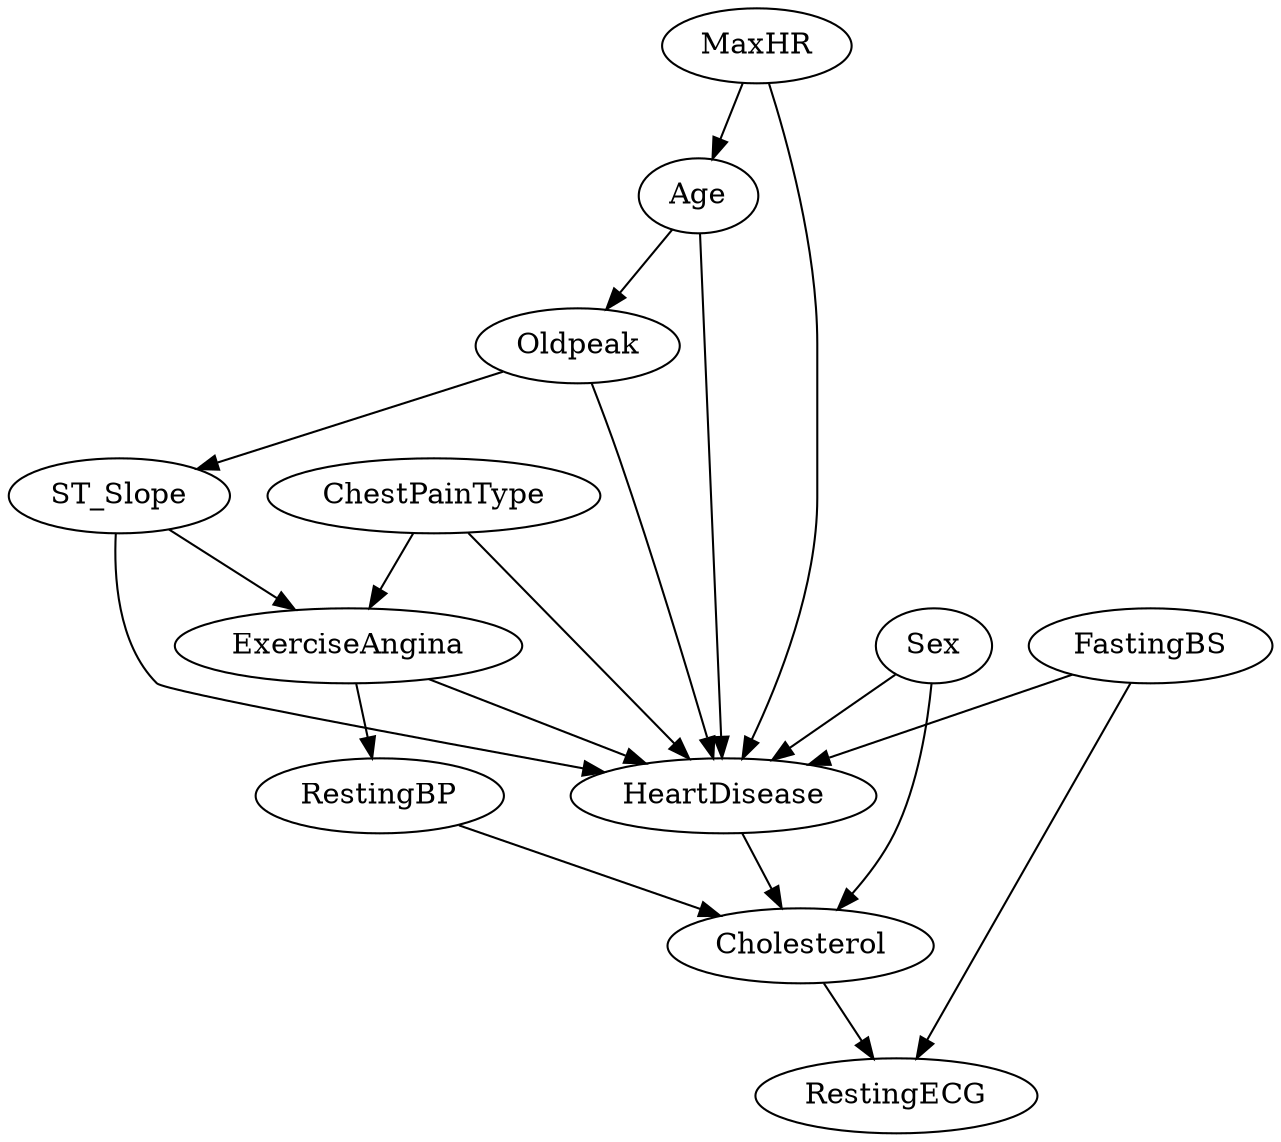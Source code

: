 // BN learned from data using Hill Climb Search
digraph "Learned Bayesian Network" {
	Age
	Sex
	ChestPainType
	RestingBP
	Cholesterol
	FastingBS
	RestingECG
	MaxHR
	ExerciseAngina
	Oldpeak
	ST_Slope
	HeartDisease
	MaxHR -> Age
	ExerciseAngina -> RestingBP
	HeartDisease -> Cholesterol
	RestingBP -> Cholesterol
	Sex -> Cholesterol
	Cholesterol -> RestingECG
	FastingBS -> RestingECG
	ST_Slope -> ExerciseAngina
	ChestPainType -> ExerciseAngina
	Age -> Oldpeak
	Oldpeak -> ST_Slope
	ST_Slope -> HeartDisease
	ChestPainType -> HeartDisease
	ExerciseAngina -> HeartDisease
	FastingBS -> HeartDisease
	MaxHR -> HeartDisease
	Sex -> HeartDisease
	Age -> HeartDisease
	Oldpeak -> HeartDisease
}
